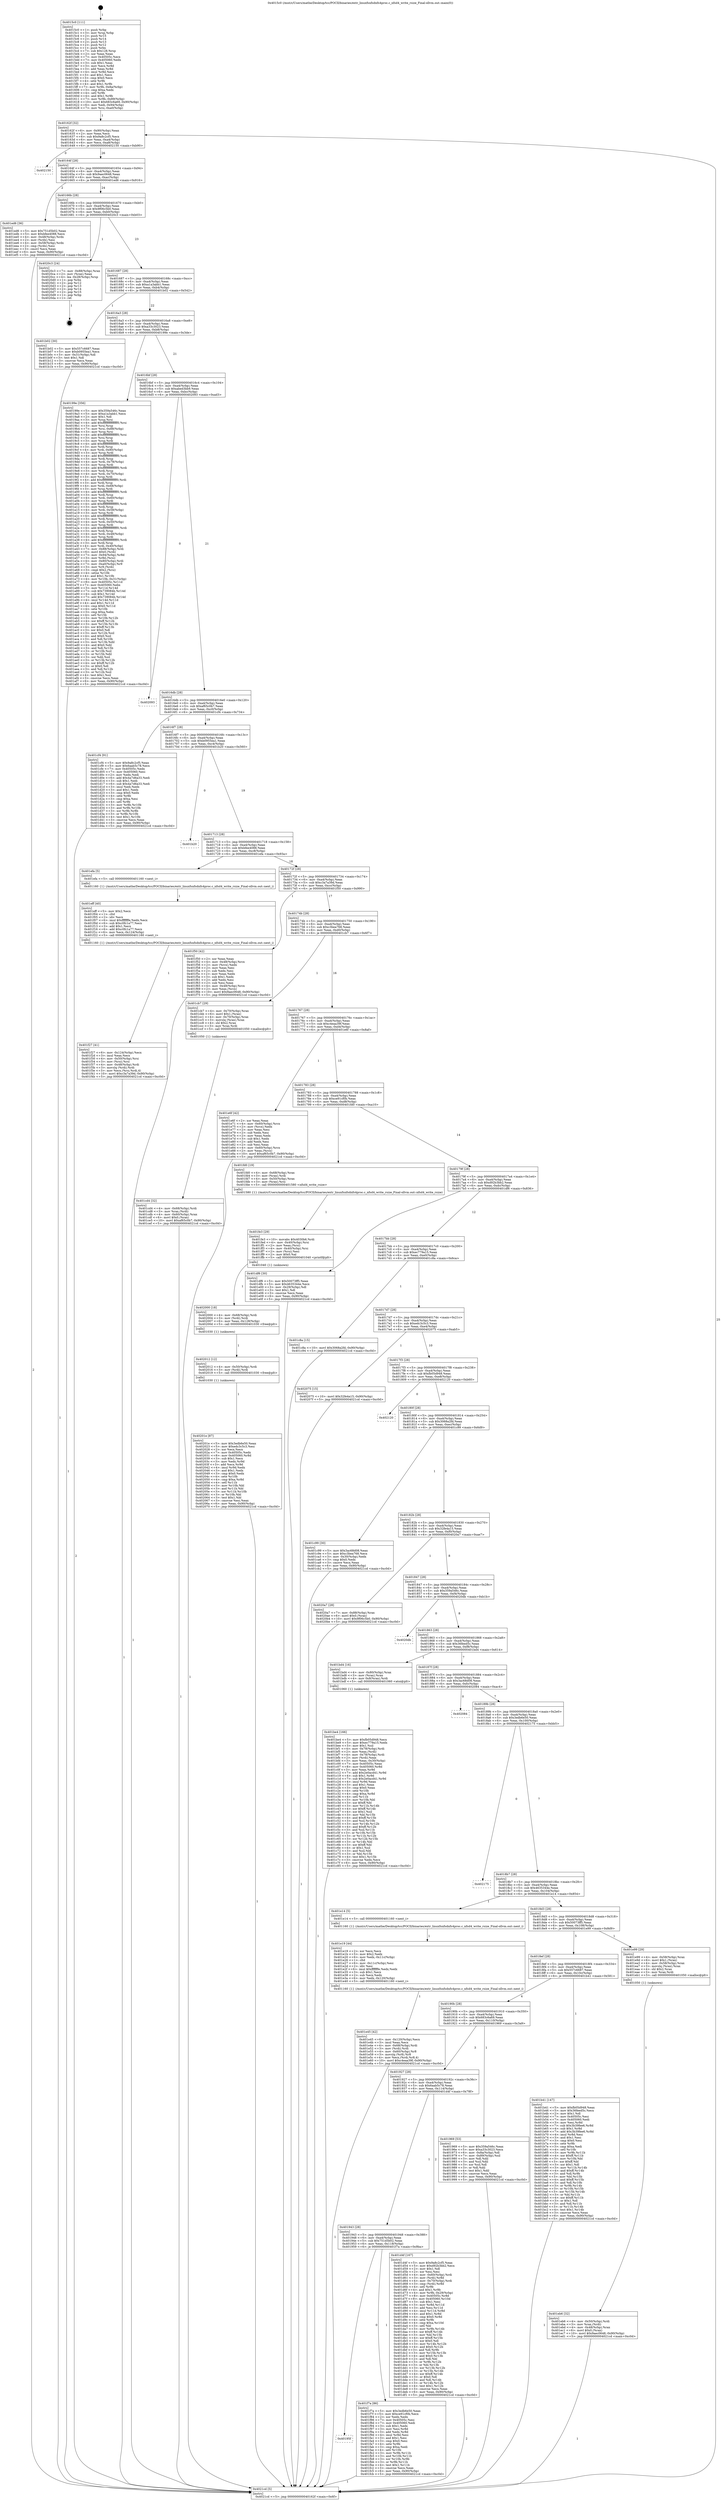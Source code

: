 digraph "0x4015c0" {
  label = "0x4015c0 (/mnt/c/Users/mathe/Desktop/tcc/POCII/binaries/extr_linuxfsnfsdnfs4proc.c_nfsd4_write_rsize_Final-ollvm.out::main(0))"
  labelloc = "t"
  node[shape=record]

  Entry [label="",width=0.3,height=0.3,shape=circle,fillcolor=black,style=filled]
  "0x40162f" [label="{
     0x40162f [32]\l
     | [instrs]\l
     &nbsp;&nbsp;0x40162f \<+6\>: mov -0x90(%rbp),%eax\l
     &nbsp;&nbsp;0x401635 \<+2\>: mov %eax,%ecx\l
     &nbsp;&nbsp;0x401637 \<+6\>: sub $0x9a8c2cf5,%ecx\l
     &nbsp;&nbsp;0x40163d \<+6\>: mov %eax,-0xa4(%rbp)\l
     &nbsp;&nbsp;0x401643 \<+6\>: mov %ecx,-0xa8(%rbp)\l
     &nbsp;&nbsp;0x401649 \<+6\>: je 0000000000402150 \<main+0xb90\>\l
  }"]
  "0x402150" [label="{
     0x402150\l
  }", style=dashed]
  "0x40164f" [label="{
     0x40164f [28]\l
     | [instrs]\l
     &nbsp;&nbsp;0x40164f \<+5\>: jmp 0000000000401654 \<main+0x94\>\l
     &nbsp;&nbsp;0x401654 \<+6\>: mov -0xa4(%rbp),%eax\l
     &nbsp;&nbsp;0x40165a \<+5\>: sub $0x9aec0648,%eax\l
     &nbsp;&nbsp;0x40165f \<+6\>: mov %eax,-0xac(%rbp)\l
     &nbsp;&nbsp;0x401665 \<+6\>: je 0000000000401ed6 \<main+0x916\>\l
  }"]
  Exit [label="",width=0.3,height=0.3,shape=circle,fillcolor=black,style=filled,peripheries=2]
  "0x401ed6" [label="{
     0x401ed6 [36]\l
     | [instrs]\l
     &nbsp;&nbsp;0x401ed6 \<+5\>: mov $0x751d5b02,%eax\l
     &nbsp;&nbsp;0x401edb \<+5\>: mov $0xbfee4088,%ecx\l
     &nbsp;&nbsp;0x401ee0 \<+4\>: mov -0x48(%rbp),%rdx\l
     &nbsp;&nbsp;0x401ee4 \<+2\>: mov (%rdx),%esi\l
     &nbsp;&nbsp;0x401ee6 \<+4\>: mov -0x58(%rbp),%rdx\l
     &nbsp;&nbsp;0x401eea \<+2\>: cmp (%rdx),%esi\l
     &nbsp;&nbsp;0x401eec \<+3\>: cmovl %ecx,%eax\l
     &nbsp;&nbsp;0x401eef \<+6\>: mov %eax,-0x90(%rbp)\l
     &nbsp;&nbsp;0x401ef5 \<+5\>: jmp 00000000004021cd \<main+0xc0d\>\l
  }"]
  "0x40166b" [label="{
     0x40166b [28]\l
     | [instrs]\l
     &nbsp;&nbsp;0x40166b \<+5\>: jmp 0000000000401670 \<main+0xb0\>\l
     &nbsp;&nbsp;0x401670 \<+6\>: mov -0xa4(%rbp),%eax\l
     &nbsp;&nbsp;0x401676 \<+5\>: sub $0x9f06c5b0,%eax\l
     &nbsp;&nbsp;0x40167b \<+6\>: mov %eax,-0xb0(%rbp)\l
     &nbsp;&nbsp;0x401681 \<+6\>: je 00000000004020c3 \<main+0xb03\>\l
  }"]
  "0x40201e" [label="{
     0x40201e [87]\l
     | [instrs]\l
     &nbsp;&nbsp;0x40201e \<+5\>: mov $0x3edb6e50,%eax\l
     &nbsp;&nbsp;0x402023 \<+5\>: mov $0xedc3c5c3,%esi\l
     &nbsp;&nbsp;0x402028 \<+2\>: xor %ecx,%ecx\l
     &nbsp;&nbsp;0x40202a \<+7\>: mov 0x40505c,%edx\l
     &nbsp;&nbsp;0x402031 \<+8\>: mov 0x405060,%r8d\l
     &nbsp;&nbsp;0x402039 \<+3\>: sub $0x1,%ecx\l
     &nbsp;&nbsp;0x40203c \<+3\>: mov %edx,%r9d\l
     &nbsp;&nbsp;0x40203f \<+3\>: add %ecx,%r9d\l
     &nbsp;&nbsp;0x402042 \<+4\>: imul %r9d,%edx\l
     &nbsp;&nbsp;0x402046 \<+3\>: and $0x1,%edx\l
     &nbsp;&nbsp;0x402049 \<+3\>: cmp $0x0,%edx\l
     &nbsp;&nbsp;0x40204c \<+4\>: sete %r10b\l
     &nbsp;&nbsp;0x402050 \<+4\>: cmp $0xa,%r8d\l
     &nbsp;&nbsp;0x402054 \<+4\>: setl %r11b\l
     &nbsp;&nbsp;0x402058 \<+3\>: mov %r10b,%bl\l
     &nbsp;&nbsp;0x40205b \<+3\>: and %r11b,%bl\l
     &nbsp;&nbsp;0x40205e \<+3\>: xor %r11b,%r10b\l
     &nbsp;&nbsp;0x402061 \<+3\>: or %r10b,%bl\l
     &nbsp;&nbsp;0x402064 \<+3\>: test $0x1,%bl\l
     &nbsp;&nbsp;0x402067 \<+3\>: cmovne %esi,%eax\l
     &nbsp;&nbsp;0x40206a \<+6\>: mov %eax,-0x90(%rbp)\l
     &nbsp;&nbsp;0x402070 \<+5\>: jmp 00000000004021cd \<main+0xc0d\>\l
  }"]
  "0x4020c3" [label="{
     0x4020c3 [24]\l
     | [instrs]\l
     &nbsp;&nbsp;0x4020c3 \<+7\>: mov -0x88(%rbp),%rax\l
     &nbsp;&nbsp;0x4020ca \<+2\>: mov (%rax),%eax\l
     &nbsp;&nbsp;0x4020cc \<+4\>: lea -0x28(%rbp),%rsp\l
     &nbsp;&nbsp;0x4020d0 \<+1\>: pop %rbx\l
     &nbsp;&nbsp;0x4020d1 \<+2\>: pop %r12\l
     &nbsp;&nbsp;0x4020d3 \<+2\>: pop %r13\l
     &nbsp;&nbsp;0x4020d5 \<+2\>: pop %r14\l
     &nbsp;&nbsp;0x4020d7 \<+2\>: pop %r15\l
     &nbsp;&nbsp;0x4020d9 \<+1\>: pop %rbp\l
     &nbsp;&nbsp;0x4020da \<+1\>: ret\l
  }"]
  "0x401687" [label="{
     0x401687 [28]\l
     | [instrs]\l
     &nbsp;&nbsp;0x401687 \<+5\>: jmp 000000000040168c \<main+0xcc\>\l
     &nbsp;&nbsp;0x40168c \<+6\>: mov -0xa4(%rbp),%eax\l
     &nbsp;&nbsp;0x401692 \<+5\>: sub $0xa1a3abb1,%eax\l
     &nbsp;&nbsp;0x401697 \<+6\>: mov %eax,-0xb4(%rbp)\l
     &nbsp;&nbsp;0x40169d \<+6\>: je 0000000000401b02 \<main+0x542\>\l
  }"]
  "0x402012" [label="{
     0x402012 [12]\l
     | [instrs]\l
     &nbsp;&nbsp;0x402012 \<+4\>: mov -0x50(%rbp),%rdi\l
     &nbsp;&nbsp;0x402016 \<+3\>: mov (%rdi),%rdi\l
     &nbsp;&nbsp;0x402019 \<+5\>: call 0000000000401030 \<free@plt\>\l
     | [calls]\l
     &nbsp;&nbsp;0x401030 \{1\} (unknown)\l
  }"]
  "0x401b02" [label="{
     0x401b02 [30]\l
     | [instrs]\l
     &nbsp;&nbsp;0x401b02 \<+5\>: mov $0x557c6687,%eax\l
     &nbsp;&nbsp;0x401b07 \<+5\>: mov $0xb0955ea1,%ecx\l
     &nbsp;&nbsp;0x401b0c \<+3\>: mov -0x31(%rbp),%dl\l
     &nbsp;&nbsp;0x401b0f \<+3\>: test $0x1,%dl\l
     &nbsp;&nbsp;0x401b12 \<+3\>: cmovne %ecx,%eax\l
     &nbsp;&nbsp;0x401b15 \<+6\>: mov %eax,-0x90(%rbp)\l
     &nbsp;&nbsp;0x401b1b \<+5\>: jmp 00000000004021cd \<main+0xc0d\>\l
  }"]
  "0x4016a3" [label="{
     0x4016a3 [28]\l
     | [instrs]\l
     &nbsp;&nbsp;0x4016a3 \<+5\>: jmp 00000000004016a8 \<main+0xe8\>\l
     &nbsp;&nbsp;0x4016a8 \<+6\>: mov -0xa4(%rbp),%eax\l
     &nbsp;&nbsp;0x4016ae \<+5\>: sub $0xa33c3023,%eax\l
     &nbsp;&nbsp;0x4016b3 \<+6\>: mov %eax,-0xb8(%rbp)\l
     &nbsp;&nbsp;0x4016b9 \<+6\>: je 000000000040199e \<main+0x3de\>\l
  }"]
  "0x402000" [label="{
     0x402000 [18]\l
     | [instrs]\l
     &nbsp;&nbsp;0x402000 \<+4\>: mov -0x68(%rbp),%rdi\l
     &nbsp;&nbsp;0x402004 \<+3\>: mov (%rdi),%rdi\l
     &nbsp;&nbsp;0x402007 \<+6\>: mov %eax,-0x128(%rbp)\l
     &nbsp;&nbsp;0x40200d \<+5\>: call 0000000000401030 \<free@plt\>\l
     | [calls]\l
     &nbsp;&nbsp;0x401030 \{1\} (unknown)\l
  }"]
  "0x40199e" [label="{
     0x40199e [356]\l
     | [instrs]\l
     &nbsp;&nbsp;0x40199e \<+5\>: mov $0x359a546c,%eax\l
     &nbsp;&nbsp;0x4019a3 \<+5\>: mov $0xa1a3abb1,%ecx\l
     &nbsp;&nbsp;0x4019a8 \<+2\>: mov $0x1,%dl\l
     &nbsp;&nbsp;0x4019aa \<+3\>: mov %rsp,%rsi\l
     &nbsp;&nbsp;0x4019ad \<+4\>: add $0xfffffffffffffff0,%rsi\l
     &nbsp;&nbsp;0x4019b1 \<+3\>: mov %rsi,%rsp\l
     &nbsp;&nbsp;0x4019b4 \<+7\>: mov %rsi,-0x88(%rbp)\l
     &nbsp;&nbsp;0x4019bb \<+3\>: mov %rsp,%rsi\l
     &nbsp;&nbsp;0x4019be \<+4\>: add $0xfffffffffffffff0,%rsi\l
     &nbsp;&nbsp;0x4019c2 \<+3\>: mov %rsi,%rsp\l
     &nbsp;&nbsp;0x4019c5 \<+3\>: mov %rsp,%rdi\l
     &nbsp;&nbsp;0x4019c8 \<+4\>: add $0xfffffffffffffff0,%rdi\l
     &nbsp;&nbsp;0x4019cc \<+3\>: mov %rdi,%rsp\l
     &nbsp;&nbsp;0x4019cf \<+4\>: mov %rdi,-0x80(%rbp)\l
     &nbsp;&nbsp;0x4019d3 \<+3\>: mov %rsp,%rdi\l
     &nbsp;&nbsp;0x4019d6 \<+4\>: add $0xfffffffffffffff0,%rdi\l
     &nbsp;&nbsp;0x4019da \<+3\>: mov %rdi,%rsp\l
     &nbsp;&nbsp;0x4019dd \<+4\>: mov %rdi,-0x78(%rbp)\l
     &nbsp;&nbsp;0x4019e1 \<+3\>: mov %rsp,%rdi\l
     &nbsp;&nbsp;0x4019e4 \<+4\>: add $0xfffffffffffffff0,%rdi\l
     &nbsp;&nbsp;0x4019e8 \<+3\>: mov %rdi,%rsp\l
     &nbsp;&nbsp;0x4019eb \<+4\>: mov %rdi,-0x70(%rbp)\l
     &nbsp;&nbsp;0x4019ef \<+3\>: mov %rsp,%rdi\l
     &nbsp;&nbsp;0x4019f2 \<+4\>: add $0xfffffffffffffff0,%rdi\l
     &nbsp;&nbsp;0x4019f6 \<+3\>: mov %rdi,%rsp\l
     &nbsp;&nbsp;0x4019f9 \<+4\>: mov %rdi,-0x68(%rbp)\l
     &nbsp;&nbsp;0x4019fd \<+3\>: mov %rsp,%rdi\l
     &nbsp;&nbsp;0x401a00 \<+4\>: add $0xfffffffffffffff0,%rdi\l
     &nbsp;&nbsp;0x401a04 \<+3\>: mov %rdi,%rsp\l
     &nbsp;&nbsp;0x401a07 \<+4\>: mov %rdi,-0x60(%rbp)\l
     &nbsp;&nbsp;0x401a0b \<+3\>: mov %rsp,%rdi\l
     &nbsp;&nbsp;0x401a0e \<+4\>: add $0xfffffffffffffff0,%rdi\l
     &nbsp;&nbsp;0x401a12 \<+3\>: mov %rdi,%rsp\l
     &nbsp;&nbsp;0x401a15 \<+4\>: mov %rdi,-0x58(%rbp)\l
     &nbsp;&nbsp;0x401a19 \<+3\>: mov %rsp,%rdi\l
     &nbsp;&nbsp;0x401a1c \<+4\>: add $0xfffffffffffffff0,%rdi\l
     &nbsp;&nbsp;0x401a20 \<+3\>: mov %rdi,%rsp\l
     &nbsp;&nbsp;0x401a23 \<+4\>: mov %rdi,-0x50(%rbp)\l
     &nbsp;&nbsp;0x401a27 \<+3\>: mov %rsp,%rdi\l
     &nbsp;&nbsp;0x401a2a \<+4\>: add $0xfffffffffffffff0,%rdi\l
     &nbsp;&nbsp;0x401a2e \<+3\>: mov %rdi,%rsp\l
     &nbsp;&nbsp;0x401a31 \<+4\>: mov %rdi,-0x48(%rbp)\l
     &nbsp;&nbsp;0x401a35 \<+3\>: mov %rsp,%rdi\l
     &nbsp;&nbsp;0x401a38 \<+4\>: add $0xfffffffffffffff0,%rdi\l
     &nbsp;&nbsp;0x401a3c \<+3\>: mov %rdi,%rsp\l
     &nbsp;&nbsp;0x401a3f \<+4\>: mov %rdi,-0x40(%rbp)\l
     &nbsp;&nbsp;0x401a43 \<+7\>: mov -0x88(%rbp),%rdi\l
     &nbsp;&nbsp;0x401a4a \<+6\>: movl $0x0,(%rdi)\l
     &nbsp;&nbsp;0x401a50 \<+7\>: mov -0x94(%rbp),%r8d\l
     &nbsp;&nbsp;0x401a57 \<+3\>: mov %r8d,(%rsi)\l
     &nbsp;&nbsp;0x401a5a \<+4\>: mov -0x80(%rbp),%rdi\l
     &nbsp;&nbsp;0x401a5e \<+7\>: mov -0xa0(%rbp),%r9\l
     &nbsp;&nbsp;0x401a65 \<+3\>: mov %r9,(%rdi)\l
     &nbsp;&nbsp;0x401a68 \<+3\>: cmpl $0x2,(%rsi)\l
     &nbsp;&nbsp;0x401a6b \<+4\>: setne %r10b\l
     &nbsp;&nbsp;0x401a6f \<+4\>: and $0x1,%r10b\l
     &nbsp;&nbsp;0x401a73 \<+4\>: mov %r10b,-0x31(%rbp)\l
     &nbsp;&nbsp;0x401a77 \<+8\>: mov 0x40505c,%r11d\l
     &nbsp;&nbsp;0x401a7f \<+7\>: mov 0x405060,%ebx\l
     &nbsp;&nbsp;0x401a86 \<+3\>: mov %r11d,%r14d\l
     &nbsp;&nbsp;0x401a89 \<+7\>: sub $0x739084b,%r14d\l
     &nbsp;&nbsp;0x401a90 \<+4\>: sub $0x1,%r14d\l
     &nbsp;&nbsp;0x401a94 \<+7\>: add $0x739084b,%r14d\l
     &nbsp;&nbsp;0x401a9b \<+4\>: imul %r14d,%r11d\l
     &nbsp;&nbsp;0x401a9f \<+4\>: and $0x1,%r11d\l
     &nbsp;&nbsp;0x401aa3 \<+4\>: cmp $0x0,%r11d\l
     &nbsp;&nbsp;0x401aa7 \<+4\>: sete %r10b\l
     &nbsp;&nbsp;0x401aab \<+3\>: cmp $0xa,%ebx\l
     &nbsp;&nbsp;0x401aae \<+4\>: setl %r15b\l
     &nbsp;&nbsp;0x401ab2 \<+3\>: mov %r10b,%r12b\l
     &nbsp;&nbsp;0x401ab5 \<+4\>: xor $0xff,%r12b\l
     &nbsp;&nbsp;0x401ab9 \<+3\>: mov %r15b,%r13b\l
     &nbsp;&nbsp;0x401abc \<+4\>: xor $0xff,%r13b\l
     &nbsp;&nbsp;0x401ac0 \<+3\>: xor $0x0,%dl\l
     &nbsp;&nbsp;0x401ac3 \<+3\>: mov %r12b,%sil\l
     &nbsp;&nbsp;0x401ac6 \<+4\>: and $0x0,%sil\l
     &nbsp;&nbsp;0x401aca \<+3\>: and %dl,%r10b\l
     &nbsp;&nbsp;0x401acd \<+3\>: mov %r13b,%dil\l
     &nbsp;&nbsp;0x401ad0 \<+4\>: and $0x0,%dil\l
     &nbsp;&nbsp;0x401ad4 \<+3\>: and %dl,%r15b\l
     &nbsp;&nbsp;0x401ad7 \<+3\>: or %r10b,%sil\l
     &nbsp;&nbsp;0x401ada \<+3\>: or %r15b,%dil\l
     &nbsp;&nbsp;0x401add \<+3\>: xor %dil,%sil\l
     &nbsp;&nbsp;0x401ae0 \<+3\>: or %r13b,%r12b\l
     &nbsp;&nbsp;0x401ae3 \<+4\>: xor $0xff,%r12b\l
     &nbsp;&nbsp;0x401ae7 \<+3\>: or $0x0,%dl\l
     &nbsp;&nbsp;0x401aea \<+3\>: and %dl,%r12b\l
     &nbsp;&nbsp;0x401aed \<+3\>: or %r12b,%sil\l
     &nbsp;&nbsp;0x401af0 \<+4\>: test $0x1,%sil\l
     &nbsp;&nbsp;0x401af4 \<+3\>: cmovne %ecx,%eax\l
     &nbsp;&nbsp;0x401af7 \<+6\>: mov %eax,-0x90(%rbp)\l
     &nbsp;&nbsp;0x401afd \<+5\>: jmp 00000000004021cd \<main+0xc0d\>\l
  }"]
  "0x4016bf" [label="{
     0x4016bf [28]\l
     | [instrs]\l
     &nbsp;&nbsp;0x4016bf \<+5\>: jmp 00000000004016c4 \<main+0x104\>\l
     &nbsp;&nbsp;0x4016c4 \<+6\>: mov -0xa4(%rbp),%eax\l
     &nbsp;&nbsp;0x4016ca \<+5\>: sub $0xabed3bb9,%eax\l
     &nbsp;&nbsp;0x4016cf \<+6\>: mov %eax,-0xbc(%rbp)\l
     &nbsp;&nbsp;0x4016d5 \<+6\>: je 0000000000402093 \<main+0xad3\>\l
  }"]
  "0x401fe3" [label="{
     0x401fe3 [29]\l
     | [instrs]\l
     &nbsp;&nbsp;0x401fe3 \<+10\>: movabs $0x4030b6,%rdi\l
     &nbsp;&nbsp;0x401fed \<+4\>: mov -0x40(%rbp),%rsi\l
     &nbsp;&nbsp;0x401ff1 \<+2\>: mov %eax,(%rsi)\l
     &nbsp;&nbsp;0x401ff3 \<+4\>: mov -0x40(%rbp),%rsi\l
     &nbsp;&nbsp;0x401ff7 \<+2\>: mov (%rsi),%esi\l
     &nbsp;&nbsp;0x401ff9 \<+2\>: mov $0x0,%al\l
     &nbsp;&nbsp;0x401ffb \<+5\>: call 0000000000401040 \<printf@plt\>\l
     | [calls]\l
     &nbsp;&nbsp;0x401040 \{1\} (unknown)\l
  }"]
  "0x402093" [label="{
     0x402093\l
  }", style=dashed]
  "0x4016db" [label="{
     0x4016db [28]\l
     | [instrs]\l
     &nbsp;&nbsp;0x4016db \<+5\>: jmp 00000000004016e0 \<main+0x120\>\l
     &nbsp;&nbsp;0x4016e0 \<+6\>: mov -0xa4(%rbp),%eax\l
     &nbsp;&nbsp;0x4016e6 \<+5\>: sub $0xaf65c0b7,%eax\l
     &nbsp;&nbsp;0x4016eb \<+6\>: mov %eax,-0xc0(%rbp)\l
     &nbsp;&nbsp;0x4016f1 \<+6\>: je 0000000000401cf4 \<main+0x734\>\l
  }"]
  "0x40195f" [label="{
     0x40195f\l
  }", style=dashed]
  "0x401cf4" [label="{
     0x401cf4 [91]\l
     | [instrs]\l
     &nbsp;&nbsp;0x401cf4 \<+5\>: mov $0x9a8c2cf5,%eax\l
     &nbsp;&nbsp;0x401cf9 \<+5\>: mov $0x6aab5c78,%ecx\l
     &nbsp;&nbsp;0x401cfe \<+7\>: mov 0x40505c,%edx\l
     &nbsp;&nbsp;0x401d05 \<+7\>: mov 0x405060,%esi\l
     &nbsp;&nbsp;0x401d0c \<+2\>: mov %edx,%edi\l
     &nbsp;&nbsp;0x401d0e \<+6\>: add $0x4a7d6a33,%edi\l
     &nbsp;&nbsp;0x401d14 \<+3\>: sub $0x1,%edi\l
     &nbsp;&nbsp;0x401d17 \<+6\>: sub $0x4a7d6a33,%edi\l
     &nbsp;&nbsp;0x401d1d \<+3\>: imul %edi,%edx\l
     &nbsp;&nbsp;0x401d20 \<+3\>: and $0x1,%edx\l
     &nbsp;&nbsp;0x401d23 \<+3\>: cmp $0x0,%edx\l
     &nbsp;&nbsp;0x401d26 \<+4\>: sete %r8b\l
     &nbsp;&nbsp;0x401d2a \<+3\>: cmp $0xa,%esi\l
     &nbsp;&nbsp;0x401d2d \<+4\>: setl %r9b\l
     &nbsp;&nbsp;0x401d31 \<+3\>: mov %r8b,%r10b\l
     &nbsp;&nbsp;0x401d34 \<+3\>: and %r9b,%r10b\l
     &nbsp;&nbsp;0x401d37 \<+3\>: xor %r9b,%r8b\l
     &nbsp;&nbsp;0x401d3a \<+3\>: or %r8b,%r10b\l
     &nbsp;&nbsp;0x401d3d \<+4\>: test $0x1,%r10b\l
     &nbsp;&nbsp;0x401d41 \<+3\>: cmovne %ecx,%eax\l
     &nbsp;&nbsp;0x401d44 \<+6\>: mov %eax,-0x90(%rbp)\l
     &nbsp;&nbsp;0x401d4a \<+5\>: jmp 00000000004021cd \<main+0xc0d\>\l
  }"]
  "0x4016f7" [label="{
     0x4016f7 [28]\l
     | [instrs]\l
     &nbsp;&nbsp;0x4016f7 \<+5\>: jmp 00000000004016fc \<main+0x13c\>\l
     &nbsp;&nbsp;0x4016fc \<+6\>: mov -0xa4(%rbp),%eax\l
     &nbsp;&nbsp;0x401702 \<+5\>: sub $0xb0955ea1,%eax\l
     &nbsp;&nbsp;0x401707 \<+6\>: mov %eax,-0xc4(%rbp)\l
     &nbsp;&nbsp;0x40170d \<+6\>: je 0000000000401b20 \<main+0x560\>\l
  }"]
  "0x401f7a" [label="{
     0x401f7a [86]\l
     | [instrs]\l
     &nbsp;&nbsp;0x401f7a \<+5\>: mov $0x3edb6e50,%eax\l
     &nbsp;&nbsp;0x401f7f \<+5\>: mov $0xce91cf0b,%ecx\l
     &nbsp;&nbsp;0x401f84 \<+2\>: xor %edx,%edx\l
     &nbsp;&nbsp;0x401f86 \<+7\>: mov 0x40505c,%esi\l
     &nbsp;&nbsp;0x401f8d \<+7\>: mov 0x405060,%edi\l
     &nbsp;&nbsp;0x401f94 \<+3\>: sub $0x1,%edx\l
     &nbsp;&nbsp;0x401f97 \<+3\>: mov %esi,%r8d\l
     &nbsp;&nbsp;0x401f9a \<+3\>: add %edx,%r8d\l
     &nbsp;&nbsp;0x401f9d \<+4\>: imul %r8d,%esi\l
     &nbsp;&nbsp;0x401fa1 \<+3\>: and $0x1,%esi\l
     &nbsp;&nbsp;0x401fa4 \<+3\>: cmp $0x0,%esi\l
     &nbsp;&nbsp;0x401fa7 \<+4\>: sete %r9b\l
     &nbsp;&nbsp;0x401fab \<+3\>: cmp $0xa,%edi\l
     &nbsp;&nbsp;0x401fae \<+4\>: setl %r10b\l
     &nbsp;&nbsp;0x401fb2 \<+3\>: mov %r9b,%r11b\l
     &nbsp;&nbsp;0x401fb5 \<+3\>: and %r10b,%r11b\l
     &nbsp;&nbsp;0x401fb8 \<+3\>: xor %r10b,%r9b\l
     &nbsp;&nbsp;0x401fbb \<+3\>: or %r9b,%r11b\l
     &nbsp;&nbsp;0x401fbe \<+4\>: test $0x1,%r11b\l
     &nbsp;&nbsp;0x401fc2 \<+3\>: cmovne %ecx,%eax\l
     &nbsp;&nbsp;0x401fc5 \<+6\>: mov %eax,-0x90(%rbp)\l
     &nbsp;&nbsp;0x401fcb \<+5\>: jmp 00000000004021cd \<main+0xc0d\>\l
  }"]
  "0x401b20" [label="{
     0x401b20\l
  }", style=dashed]
  "0x401713" [label="{
     0x401713 [28]\l
     | [instrs]\l
     &nbsp;&nbsp;0x401713 \<+5\>: jmp 0000000000401718 \<main+0x158\>\l
     &nbsp;&nbsp;0x401718 \<+6\>: mov -0xa4(%rbp),%eax\l
     &nbsp;&nbsp;0x40171e \<+5\>: sub $0xbfee4088,%eax\l
     &nbsp;&nbsp;0x401723 \<+6\>: mov %eax,-0xc8(%rbp)\l
     &nbsp;&nbsp;0x401729 \<+6\>: je 0000000000401efa \<main+0x93a\>\l
  }"]
  "0x401f27" [label="{
     0x401f27 [41]\l
     | [instrs]\l
     &nbsp;&nbsp;0x401f27 \<+6\>: mov -0x124(%rbp),%ecx\l
     &nbsp;&nbsp;0x401f2d \<+3\>: imul %eax,%ecx\l
     &nbsp;&nbsp;0x401f30 \<+4\>: mov -0x50(%rbp),%rsi\l
     &nbsp;&nbsp;0x401f34 \<+3\>: mov (%rsi),%rsi\l
     &nbsp;&nbsp;0x401f37 \<+4\>: mov -0x48(%rbp),%rdi\l
     &nbsp;&nbsp;0x401f3b \<+3\>: movslq (%rdi),%rdi\l
     &nbsp;&nbsp;0x401f3e \<+3\>: mov %ecx,(%rsi,%rdi,4)\l
     &nbsp;&nbsp;0x401f41 \<+10\>: movl $0xc3a7a39d,-0x90(%rbp)\l
     &nbsp;&nbsp;0x401f4b \<+5\>: jmp 00000000004021cd \<main+0xc0d\>\l
  }"]
  "0x401efa" [label="{
     0x401efa [5]\l
     | [instrs]\l
     &nbsp;&nbsp;0x401efa \<+5\>: call 0000000000401160 \<next_i\>\l
     | [calls]\l
     &nbsp;&nbsp;0x401160 \{1\} (/mnt/c/Users/mathe/Desktop/tcc/POCII/binaries/extr_linuxfsnfsdnfs4proc.c_nfsd4_write_rsize_Final-ollvm.out::next_i)\l
  }"]
  "0x40172f" [label="{
     0x40172f [28]\l
     | [instrs]\l
     &nbsp;&nbsp;0x40172f \<+5\>: jmp 0000000000401734 \<main+0x174\>\l
     &nbsp;&nbsp;0x401734 \<+6\>: mov -0xa4(%rbp),%eax\l
     &nbsp;&nbsp;0x40173a \<+5\>: sub $0xc3a7a39d,%eax\l
     &nbsp;&nbsp;0x40173f \<+6\>: mov %eax,-0xcc(%rbp)\l
     &nbsp;&nbsp;0x401745 \<+6\>: je 0000000000401f50 \<main+0x990\>\l
  }"]
  "0x401eff" [label="{
     0x401eff [40]\l
     | [instrs]\l
     &nbsp;&nbsp;0x401eff \<+5\>: mov $0x2,%ecx\l
     &nbsp;&nbsp;0x401f04 \<+1\>: cltd\l
     &nbsp;&nbsp;0x401f05 \<+2\>: idiv %ecx\l
     &nbsp;&nbsp;0x401f07 \<+6\>: imul $0xfffffffe,%edx,%ecx\l
     &nbsp;&nbsp;0x401f0d \<+6\>: sub $0xc0fc1a77,%ecx\l
     &nbsp;&nbsp;0x401f13 \<+3\>: add $0x1,%ecx\l
     &nbsp;&nbsp;0x401f16 \<+6\>: add $0xc0fc1a77,%ecx\l
     &nbsp;&nbsp;0x401f1c \<+6\>: mov %ecx,-0x124(%rbp)\l
     &nbsp;&nbsp;0x401f22 \<+5\>: call 0000000000401160 \<next_i\>\l
     | [calls]\l
     &nbsp;&nbsp;0x401160 \{1\} (/mnt/c/Users/mathe/Desktop/tcc/POCII/binaries/extr_linuxfsnfsdnfs4proc.c_nfsd4_write_rsize_Final-ollvm.out::next_i)\l
  }"]
  "0x401f50" [label="{
     0x401f50 [42]\l
     | [instrs]\l
     &nbsp;&nbsp;0x401f50 \<+2\>: xor %eax,%eax\l
     &nbsp;&nbsp;0x401f52 \<+4\>: mov -0x48(%rbp),%rcx\l
     &nbsp;&nbsp;0x401f56 \<+2\>: mov (%rcx),%edx\l
     &nbsp;&nbsp;0x401f58 \<+2\>: mov %eax,%esi\l
     &nbsp;&nbsp;0x401f5a \<+2\>: sub %edx,%esi\l
     &nbsp;&nbsp;0x401f5c \<+2\>: mov %eax,%edx\l
     &nbsp;&nbsp;0x401f5e \<+3\>: sub $0x1,%edx\l
     &nbsp;&nbsp;0x401f61 \<+2\>: add %edx,%esi\l
     &nbsp;&nbsp;0x401f63 \<+2\>: sub %esi,%eax\l
     &nbsp;&nbsp;0x401f65 \<+4\>: mov -0x48(%rbp),%rcx\l
     &nbsp;&nbsp;0x401f69 \<+2\>: mov %eax,(%rcx)\l
     &nbsp;&nbsp;0x401f6b \<+10\>: movl $0x9aec0648,-0x90(%rbp)\l
     &nbsp;&nbsp;0x401f75 \<+5\>: jmp 00000000004021cd \<main+0xc0d\>\l
  }"]
  "0x40174b" [label="{
     0x40174b [28]\l
     | [instrs]\l
     &nbsp;&nbsp;0x40174b \<+5\>: jmp 0000000000401750 \<main+0x190\>\l
     &nbsp;&nbsp;0x401750 \<+6\>: mov -0xa4(%rbp),%eax\l
     &nbsp;&nbsp;0x401756 \<+5\>: sub $0xc3bea768,%eax\l
     &nbsp;&nbsp;0x40175b \<+6\>: mov %eax,-0xd0(%rbp)\l
     &nbsp;&nbsp;0x401761 \<+6\>: je 0000000000401cb7 \<main+0x6f7\>\l
  }"]
  "0x401eb6" [label="{
     0x401eb6 [32]\l
     | [instrs]\l
     &nbsp;&nbsp;0x401eb6 \<+4\>: mov -0x50(%rbp),%rdi\l
     &nbsp;&nbsp;0x401eba \<+3\>: mov %rax,(%rdi)\l
     &nbsp;&nbsp;0x401ebd \<+4\>: mov -0x48(%rbp),%rax\l
     &nbsp;&nbsp;0x401ec1 \<+6\>: movl $0x0,(%rax)\l
     &nbsp;&nbsp;0x401ec7 \<+10\>: movl $0x9aec0648,-0x90(%rbp)\l
     &nbsp;&nbsp;0x401ed1 \<+5\>: jmp 00000000004021cd \<main+0xc0d\>\l
  }"]
  "0x401cb7" [label="{
     0x401cb7 [29]\l
     | [instrs]\l
     &nbsp;&nbsp;0x401cb7 \<+4\>: mov -0x70(%rbp),%rax\l
     &nbsp;&nbsp;0x401cbb \<+6\>: movl $0x1,(%rax)\l
     &nbsp;&nbsp;0x401cc1 \<+4\>: mov -0x70(%rbp),%rax\l
     &nbsp;&nbsp;0x401cc5 \<+3\>: movslq (%rax),%rax\l
     &nbsp;&nbsp;0x401cc8 \<+4\>: shl $0x2,%rax\l
     &nbsp;&nbsp;0x401ccc \<+3\>: mov %rax,%rdi\l
     &nbsp;&nbsp;0x401ccf \<+5\>: call 0000000000401050 \<malloc@plt\>\l
     | [calls]\l
     &nbsp;&nbsp;0x401050 \{1\} (unknown)\l
  }"]
  "0x401767" [label="{
     0x401767 [28]\l
     | [instrs]\l
     &nbsp;&nbsp;0x401767 \<+5\>: jmp 000000000040176c \<main+0x1ac\>\l
     &nbsp;&nbsp;0x40176c \<+6\>: mov -0xa4(%rbp),%eax\l
     &nbsp;&nbsp;0x401772 \<+5\>: sub $0xc4eaa39f,%eax\l
     &nbsp;&nbsp;0x401777 \<+6\>: mov %eax,-0xd4(%rbp)\l
     &nbsp;&nbsp;0x40177d \<+6\>: je 0000000000401e6f \<main+0x8af\>\l
  }"]
  "0x401e45" [label="{
     0x401e45 [42]\l
     | [instrs]\l
     &nbsp;&nbsp;0x401e45 \<+6\>: mov -0x120(%rbp),%ecx\l
     &nbsp;&nbsp;0x401e4b \<+3\>: imul %eax,%ecx\l
     &nbsp;&nbsp;0x401e4e \<+4\>: mov -0x68(%rbp),%rdi\l
     &nbsp;&nbsp;0x401e52 \<+3\>: mov (%rdi),%rdi\l
     &nbsp;&nbsp;0x401e55 \<+4\>: mov -0x60(%rbp),%r8\l
     &nbsp;&nbsp;0x401e59 \<+3\>: movslq (%r8),%r8\l
     &nbsp;&nbsp;0x401e5c \<+4\>: mov %ecx,(%rdi,%r8,4)\l
     &nbsp;&nbsp;0x401e60 \<+10\>: movl $0xc4eaa39f,-0x90(%rbp)\l
     &nbsp;&nbsp;0x401e6a \<+5\>: jmp 00000000004021cd \<main+0xc0d\>\l
  }"]
  "0x401e6f" [label="{
     0x401e6f [42]\l
     | [instrs]\l
     &nbsp;&nbsp;0x401e6f \<+2\>: xor %eax,%eax\l
     &nbsp;&nbsp;0x401e71 \<+4\>: mov -0x60(%rbp),%rcx\l
     &nbsp;&nbsp;0x401e75 \<+2\>: mov (%rcx),%edx\l
     &nbsp;&nbsp;0x401e77 \<+2\>: mov %eax,%esi\l
     &nbsp;&nbsp;0x401e79 \<+2\>: sub %edx,%esi\l
     &nbsp;&nbsp;0x401e7b \<+2\>: mov %eax,%edx\l
     &nbsp;&nbsp;0x401e7d \<+3\>: sub $0x1,%edx\l
     &nbsp;&nbsp;0x401e80 \<+2\>: add %edx,%esi\l
     &nbsp;&nbsp;0x401e82 \<+2\>: sub %esi,%eax\l
     &nbsp;&nbsp;0x401e84 \<+4\>: mov -0x60(%rbp),%rcx\l
     &nbsp;&nbsp;0x401e88 \<+2\>: mov %eax,(%rcx)\l
     &nbsp;&nbsp;0x401e8a \<+10\>: movl $0xaf65c0b7,-0x90(%rbp)\l
     &nbsp;&nbsp;0x401e94 \<+5\>: jmp 00000000004021cd \<main+0xc0d\>\l
  }"]
  "0x401783" [label="{
     0x401783 [28]\l
     | [instrs]\l
     &nbsp;&nbsp;0x401783 \<+5\>: jmp 0000000000401788 \<main+0x1c8\>\l
     &nbsp;&nbsp;0x401788 \<+6\>: mov -0xa4(%rbp),%eax\l
     &nbsp;&nbsp;0x40178e \<+5\>: sub $0xce91cf0b,%eax\l
     &nbsp;&nbsp;0x401793 \<+6\>: mov %eax,-0xd8(%rbp)\l
     &nbsp;&nbsp;0x401799 \<+6\>: je 0000000000401fd0 \<main+0xa10\>\l
  }"]
  "0x401e19" [label="{
     0x401e19 [44]\l
     | [instrs]\l
     &nbsp;&nbsp;0x401e19 \<+2\>: xor %ecx,%ecx\l
     &nbsp;&nbsp;0x401e1b \<+5\>: mov $0x2,%edx\l
     &nbsp;&nbsp;0x401e20 \<+6\>: mov %edx,-0x11c(%rbp)\l
     &nbsp;&nbsp;0x401e26 \<+1\>: cltd\l
     &nbsp;&nbsp;0x401e27 \<+6\>: mov -0x11c(%rbp),%esi\l
     &nbsp;&nbsp;0x401e2d \<+2\>: idiv %esi\l
     &nbsp;&nbsp;0x401e2f \<+6\>: imul $0xfffffffe,%edx,%edx\l
     &nbsp;&nbsp;0x401e35 \<+3\>: sub $0x1,%ecx\l
     &nbsp;&nbsp;0x401e38 \<+2\>: sub %ecx,%edx\l
     &nbsp;&nbsp;0x401e3a \<+6\>: mov %edx,-0x120(%rbp)\l
     &nbsp;&nbsp;0x401e40 \<+5\>: call 0000000000401160 \<next_i\>\l
     | [calls]\l
     &nbsp;&nbsp;0x401160 \{1\} (/mnt/c/Users/mathe/Desktop/tcc/POCII/binaries/extr_linuxfsnfsdnfs4proc.c_nfsd4_write_rsize_Final-ollvm.out::next_i)\l
  }"]
  "0x401fd0" [label="{
     0x401fd0 [19]\l
     | [instrs]\l
     &nbsp;&nbsp;0x401fd0 \<+4\>: mov -0x68(%rbp),%rax\l
     &nbsp;&nbsp;0x401fd4 \<+3\>: mov (%rax),%rdi\l
     &nbsp;&nbsp;0x401fd7 \<+4\>: mov -0x50(%rbp),%rax\l
     &nbsp;&nbsp;0x401fdb \<+3\>: mov (%rax),%rsi\l
     &nbsp;&nbsp;0x401fde \<+5\>: call 0000000000401580 \<nfsd4_write_rsize\>\l
     | [calls]\l
     &nbsp;&nbsp;0x401580 \{1\} (/mnt/c/Users/mathe/Desktop/tcc/POCII/binaries/extr_linuxfsnfsdnfs4proc.c_nfsd4_write_rsize_Final-ollvm.out::nfsd4_write_rsize)\l
  }"]
  "0x40179f" [label="{
     0x40179f [28]\l
     | [instrs]\l
     &nbsp;&nbsp;0x40179f \<+5\>: jmp 00000000004017a4 \<main+0x1e4\>\l
     &nbsp;&nbsp;0x4017a4 \<+6\>: mov -0xa4(%rbp),%eax\l
     &nbsp;&nbsp;0x4017aa \<+5\>: sub $0xd92b3bb2,%eax\l
     &nbsp;&nbsp;0x4017af \<+6\>: mov %eax,-0xdc(%rbp)\l
     &nbsp;&nbsp;0x4017b5 \<+6\>: je 0000000000401df6 \<main+0x836\>\l
  }"]
  "0x401943" [label="{
     0x401943 [28]\l
     | [instrs]\l
     &nbsp;&nbsp;0x401943 \<+5\>: jmp 0000000000401948 \<main+0x388\>\l
     &nbsp;&nbsp;0x401948 \<+6\>: mov -0xa4(%rbp),%eax\l
     &nbsp;&nbsp;0x40194e \<+5\>: sub $0x751d5b02,%eax\l
     &nbsp;&nbsp;0x401953 \<+6\>: mov %eax,-0x118(%rbp)\l
     &nbsp;&nbsp;0x401959 \<+6\>: je 0000000000401f7a \<main+0x9ba\>\l
  }"]
  "0x401df6" [label="{
     0x401df6 [30]\l
     | [instrs]\l
     &nbsp;&nbsp;0x401df6 \<+5\>: mov $0x50073ff5,%eax\l
     &nbsp;&nbsp;0x401dfb \<+5\>: mov $0x4635344e,%ecx\l
     &nbsp;&nbsp;0x401e00 \<+3\>: mov -0x29(%rbp),%dl\l
     &nbsp;&nbsp;0x401e03 \<+3\>: test $0x1,%dl\l
     &nbsp;&nbsp;0x401e06 \<+3\>: cmovne %ecx,%eax\l
     &nbsp;&nbsp;0x401e09 \<+6\>: mov %eax,-0x90(%rbp)\l
     &nbsp;&nbsp;0x401e0f \<+5\>: jmp 00000000004021cd \<main+0xc0d\>\l
  }"]
  "0x4017bb" [label="{
     0x4017bb [28]\l
     | [instrs]\l
     &nbsp;&nbsp;0x4017bb \<+5\>: jmp 00000000004017c0 \<main+0x200\>\l
     &nbsp;&nbsp;0x4017c0 \<+6\>: mov -0xa4(%rbp),%eax\l
     &nbsp;&nbsp;0x4017c6 \<+5\>: sub $0xec779a15,%eax\l
     &nbsp;&nbsp;0x4017cb \<+6\>: mov %eax,-0xe0(%rbp)\l
     &nbsp;&nbsp;0x4017d1 \<+6\>: je 0000000000401c8a \<main+0x6ca\>\l
  }"]
  "0x401d4f" [label="{
     0x401d4f [167]\l
     | [instrs]\l
     &nbsp;&nbsp;0x401d4f \<+5\>: mov $0x9a8c2cf5,%eax\l
     &nbsp;&nbsp;0x401d54 \<+5\>: mov $0xd92b3bb2,%ecx\l
     &nbsp;&nbsp;0x401d59 \<+2\>: mov $0x1,%dl\l
     &nbsp;&nbsp;0x401d5b \<+2\>: xor %esi,%esi\l
     &nbsp;&nbsp;0x401d5d \<+4\>: mov -0x60(%rbp),%rdi\l
     &nbsp;&nbsp;0x401d61 \<+3\>: mov (%rdi),%r8d\l
     &nbsp;&nbsp;0x401d64 \<+4\>: mov -0x70(%rbp),%rdi\l
     &nbsp;&nbsp;0x401d68 \<+3\>: cmp (%rdi),%r8d\l
     &nbsp;&nbsp;0x401d6b \<+4\>: setl %r9b\l
     &nbsp;&nbsp;0x401d6f \<+4\>: and $0x1,%r9b\l
     &nbsp;&nbsp;0x401d73 \<+4\>: mov %r9b,-0x29(%rbp)\l
     &nbsp;&nbsp;0x401d77 \<+8\>: mov 0x40505c,%r8d\l
     &nbsp;&nbsp;0x401d7f \<+8\>: mov 0x405060,%r10d\l
     &nbsp;&nbsp;0x401d87 \<+3\>: sub $0x1,%esi\l
     &nbsp;&nbsp;0x401d8a \<+3\>: mov %r8d,%r11d\l
     &nbsp;&nbsp;0x401d8d \<+3\>: add %esi,%r11d\l
     &nbsp;&nbsp;0x401d90 \<+4\>: imul %r11d,%r8d\l
     &nbsp;&nbsp;0x401d94 \<+4\>: and $0x1,%r8d\l
     &nbsp;&nbsp;0x401d98 \<+4\>: cmp $0x0,%r8d\l
     &nbsp;&nbsp;0x401d9c \<+4\>: sete %r9b\l
     &nbsp;&nbsp;0x401da0 \<+4\>: cmp $0xa,%r10d\l
     &nbsp;&nbsp;0x401da4 \<+3\>: setl %bl\l
     &nbsp;&nbsp;0x401da7 \<+3\>: mov %r9b,%r14b\l
     &nbsp;&nbsp;0x401daa \<+4\>: xor $0xff,%r14b\l
     &nbsp;&nbsp;0x401dae \<+3\>: mov %bl,%r15b\l
     &nbsp;&nbsp;0x401db1 \<+4\>: xor $0xff,%r15b\l
     &nbsp;&nbsp;0x401db5 \<+3\>: xor $0x0,%dl\l
     &nbsp;&nbsp;0x401db8 \<+3\>: mov %r14b,%r12b\l
     &nbsp;&nbsp;0x401dbb \<+4\>: and $0x0,%r12b\l
     &nbsp;&nbsp;0x401dbf \<+3\>: and %dl,%r9b\l
     &nbsp;&nbsp;0x401dc2 \<+3\>: mov %r15b,%r13b\l
     &nbsp;&nbsp;0x401dc5 \<+4\>: and $0x0,%r13b\l
     &nbsp;&nbsp;0x401dc9 \<+2\>: and %dl,%bl\l
     &nbsp;&nbsp;0x401dcb \<+3\>: or %r9b,%r12b\l
     &nbsp;&nbsp;0x401dce \<+3\>: or %bl,%r13b\l
     &nbsp;&nbsp;0x401dd1 \<+3\>: xor %r13b,%r12b\l
     &nbsp;&nbsp;0x401dd4 \<+3\>: or %r15b,%r14b\l
     &nbsp;&nbsp;0x401dd7 \<+4\>: xor $0xff,%r14b\l
     &nbsp;&nbsp;0x401ddb \<+3\>: or $0x0,%dl\l
     &nbsp;&nbsp;0x401dde \<+3\>: and %dl,%r14b\l
     &nbsp;&nbsp;0x401de1 \<+3\>: or %r14b,%r12b\l
     &nbsp;&nbsp;0x401de4 \<+4\>: test $0x1,%r12b\l
     &nbsp;&nbsp;0x401de8 \<+3\>: cmovne %ecx,%eax\l
     &nbsp;&nbsp;0x401deb \<+6\>: mov %eax,-0x90(%rbp)\l
     &nbsp;&nbsp;0x401df1 \<+5\>: jmp 00000000004021cd \<main+0xc0d\>\l
  }"]
  "0x401c8a" [label="{
     0x401c8a [15]\l
     | [instrs]\l
     &nbsp;&nbsp;0x401c8a \<+10\>: movl $0x3068a2fd,-0x90(%rbp)\l
     &nbsp;&nbsp;0x401c94 \<+5\>: jmp 00000000004021cd \<main+0xc0d\>\l
  }"]
  "0x4017d7" [label="{
     0x4017d7 [28]\l
     | [instrs]\l
     &nbsp;&nbsp;0x4017d7 \<+5\>: jmp 00000000004017dc \<main+0x21c\>\l
     &nbsp;&nbsp;0x4017dc \<+6\>: mov -0xa4(%rbp),%eax\l
     &nbsp;&nbsp;0x4017e2 \<+5\>: sub $0xedc3c5c3,%eax\l
     &nbsp;&nbsp;0x4017e7 \<+6\>: mov %eax,-0xe4(%rbp)\l
     &nbsp;&nbsp;0x4017ed \<+6\>: je 0000000000402075 \<main+0xab5\>\l
  }"]
  "0x401cd4" [label="{
     0x401cd4 [32]\l
     | [instrs]\l
     &nbsp;&nbsp;0x401cd4 \<+4\>: mov -0x68(%rbp),%rdi\l
     &nbsp;&nbsp;0x401cd8 \<+3\>: mov %rax,(%rdi)\l
     &nbsp;&nbsp;0x401cdb \<+4\>: mov -0x60(%rbp),%rax\l
     &nbsp;&nbsp;0x401cdf \<+6\>: movl $0x0,(%rax)\l
     &nbsp;&nbsp;0x401ce5 \<+10\>: movl $0xaf65c0b7,-0x90(%rbp)\l
     &nbsp;&nbsp;0x401cef \<+5\>: jmp 00000000004021cd \<main+0xc0d\>\l
  }"]
  "0x402075" [label="{
     0x402075 [15]\l
     | [instrs]\l
     &nbsp;&nbsp;0x402075 \<+10\>: movl $0x32fe4a15,-0x90(%rbp)\l
     &nbsp;&nbsp;0x40207f \<+5\>: jmp 00000000004021cd \<main+0xc0d\>\l
  }"]
  "0x4017f3" [label="{
     0x4017f3 [28]\l
     | [instrs]\l
     &nbsp;&nbsp;0x4017f3 \<+5\>: jmp 00000000004017f8 \<main+0x238\>\l
     &nbsp;&nbsp;0x4017f8 \<+6\>: mov -0xa4(%rbp),%eax\l
     &nbsp;&nbsp;0x4017fe \<+5\>: sub $0xfb05d948,%eax\l
     &nbsp;&nbsp;0x401803 \<+6\>: mov %eax,-0xe8(%rbp)\l
     &nbsp;&nbsp;0x401809 \<+6\>: je 0000000000402120 \<main+0xb60\>\l
  }"]
  "0x401be4" [label="{
     0x401be4 [166]\l
     | [instrs]\l
     &nbsp;&nbsp;0x401be4 \<+5\>: mov $0xfb05d948,%ecx\l
     &nbsp;&nbsp;0x401be9 \<+5\>: mov $0xec779a15,%edx\l
     &nbsp;&nbsp;0x401bee \<+3\>: mov $0x1,%sil\l
     &nbsp;&nbsp;0x401bf1 \<+4\>: mov -0x78(%rbp),%rdi\l
     &nbsp;&nbsp;0x401bf5 \<+2\>: mov %eax,(%rdi)\l
     &nbsp;&nbsp;0x401bf7 \<+4\>: mov -0x78(%rbp),%rdi\l
     &nbsp;&nbsp;0x401bfb \<+2\>: mov (%rdi),%eax\l
     &nbsp;&nbsp;0x401bfd \<+3\>: mov %eax,-0x30(%rbp)\l
     &nbsp;&nbsp;0x401c00 \<+7\>: mov 0x40505c,%eax\l
     &nbsp;&nbsp;0x401c07 \<+8\>: mov 0x405060,%r8d\l
     &nbsp;&nbsp;0x401c0f \<+3\>: mov %eax,%r9d\l
     &nbsp;&nbsp;0x401c12 \<+7\>: add $0x2e0acd41,%r9d\l
     &nbsp;&nbsp;0x401c19 \<+4\>: sub $0x1,%r9d\l
     &nbsp;&nbsp;0x401c1d \<+7\>: sub $0x2e0acd41,%r9d\l
     &nbsp;&nbsp;0x401c24 \<+4\>: imul %r9d,%eax\l
     &nbsp;&nbsp;0x401c28 \<+3\>: and $0x1,%eax\l
     &nbsp;&nbsp;0x401c2b \<+3\>: cmp $0x0,%eax\l
     &nbsp;&nbsp;0x401c2e \<+4\>: sete %r10b\l
     &nbsp;&nbsp;0x401c32 \<+4\>: cmp $0xa,%r8d\l
     &nbsp;&nbsp;0x401c36 \<+4\>: setl %r11b\l
     &nbsp;&nbsp;0x401c3a \<+3\>: mov %r10b,%bl\l
     &nbsp;&nbsp;0x401c3d \<+3\>: xor $0xff,%bl\l
     &nbsp;&nbsp;0x401c40 \<+3\>: mov %r11b,%r14b\l
     &nbsp;&nbsp;0x401c43 \<+4\>: xor $0xff,%r14b\l
     &nbsp;&nbsp;0x401c47 \<+4\>: xor $0x1,%sil\l
     &nbsp;&nbsp;0x401c4b \<+3\>: mov %bl,%r15b\l
     &nbsp;&nbsp;0x401c4e \<+4\>: and $0xff,%r15b\l
     &nbsp;&nbsp;0x401c52 \<+3\>: and %sil,%r10b\l
     &nbsp;&nbsp;0x401c55 \<+3\>: mov %r14b,%r12b\l
     &nbsp;&nbsp;0x401c58 \<+4\>: and $0xff,%r12b\l
     &nbsp;&nbsp;0x401c5c \<+3\>: and %sil,%r11b\l
     &nbsp;&nbsp;0x401c5f \<+3\>: or %r10b,%r15b\l
     &nbsp;&nbsp;0x401c62 \<+3\>: or %r11b,%r12b\l
     &nbsp;&nbsp;0x401c65 \<+3\>: xor %r12b,%r15b\l
     &nbsp;&nbsp;0x401c68 \<+3\>: or %r14b,%bl\l
     &nbsp;&nbsp;0x401c6b \<+3\>: xor $0xff,%bl\l
     &nbsp;&nbsp;0x401c6e \<+4\>: or $0x1,%sil\l
     &nbsp;&nbsp;0x401c72 \<+3\>: and %sil,%bl\l
     &nbsp;&nbsp;0x401c75 \<+3\>: or %bl,%r15b\l
     &nbsp;&nbsp;0x401c78 \<+4\>: test $0x1,%r15b\l
     &nbsp;&nbsp;0x401c7c \<+3\>: cmovne %edx,%ecx\l
     &nbsp;&nbsp;0x401c7f \<+6\>: mov %ecx,-0x90(%rbp)\l
     &nbsp;&nbsp;0x401c85 \<+5\>: jmp 00000000004021cd \<main+0xc0d\>\l
  }"]
  "0x402120" [label="{
     0x402120\l
  }", style=dashed]
  "0x40180f" [label="{
     0x40180f [28]\l
     | [instrs]\l
     &nbsp;&nbsp;0x40180f \<+5\>: jmp 0000000000401814 \<main+0x254\>\l
     &nbsp;&nbsp;0x401814 \<+6\>: mov -0xa4(%rbp),%eax\l
     &nbsp;&nbsp;0x40181a \<+5\>: sub $0x3068a2fd,%eax\l
     &nbsp;&nbsp;0x40181f \<+6\>: mov %eax,-0xec(%rbp)\l
     &nbsp;&nbsp;0x401825 \<+6\>: je 0000000000401c99 \<main+0x6d9\>\l
  }"]
  "0x4015c0" [label="{
     0x4015c0 [111]\l
     | [instrs]\l
     &nbsp;&nbsp;0x4015c0 \<+1\>: push %rbp\l
     &nbsp;&nbsp;0x4015c1 \<+3\>: mov %rsp,%rbp\l
     &nbsp;&nbsp;0x4015c4 \<+2\>: push %r15\l
     &nbsp;&nbsp;0x4015c6 \<+2\>: push %r14\l
     &nbsp;&nbsp;0x4015c8 \<+2\>: push %r13\l
     &nbsp;&nbsp;0x4015ca \<+2\>: push %r12\l
     &nbsp;&nbsp;0x4015cc \<+1\>: push %rbx\l
     &nbsp;&nbsp;0x4015cd \<+7\>: sub $0x128,%rsp\l
     &nbsp;&nbsp;0x4015d4 \<+2\>: xor %eax,%eax\l
     &nbsp;&nbsp;0x4015d6 \<+7\>: mov 0x40505c,%ecx\l
     &nbsp;&nbsp;0x4015dd \<+7\>: mov 0x405060,%edx\l
     &nbsp;&nbsp;0x4015e4 \<+3\>: sub $0x1,%eax\l
     &nbsp;&nbsp;0x4015e7 \<+3\>: mov %ecx,%r8d\l
     &nbsp;&nbsp;0x4015ea \<+3\>: add %eax,%r8d\l
     &nbsp;&nbsp;0x4015ed \<+4\>: imul %r8d,%ecx\l
     &nbsp;&nbsp;0x4015f1 \<+3\>: and $0x1,%ecx\l
     &nbsp;&nbsp;0x4015f4 \<+3\>: cmp $0x0,%ecx\l
     &nbsp;&nbsp;0x4015f7 \<+4\>: sete %r9b\l
     &nbsp;&nbsp;0x4015fb \<+4\>: and $0x1,%r9b\l
     &nbsp;&nbsp;0x4015ff \<+7\>: mov %r9b,-0x8a(%rbp)\l
     &nbsp;&nbsp;0x401606 \<+3\>: cmp $0xa,%edx\l
     &nbsp;&nbsp;0x401609 \<+4\>: setl %r9b\l
     &nbsp;&nbsp;0x40160d \<+4\>: and $0x1,%r9b\l
     &nbsp;&nbsp;0x401611 \<+7\>: mov %r9b,-0x89(%rbp)\l
     &nbsp;&nbsp;0x401618 \<+10\>: movl $0x683c6a69,-0x90(%rbp)\l
     &nbsp;&nbsp;0x401622 \<+6\>: mov %edi,-0x94(%rbp)\l
     &nbsp;&nbsp;0x401628 \<+7\>: mov %rsi,-0xa0(%rbp)\l
  }"]
  "0x401c99" [label="{
     0x401c99 [30]\l
     | [instrs]\l
     &nbsp;&nbsp;0x401c99 \<+5\>: mov $0x3ac68d08,%eax\l
     &nbsp;&nbsp;0x401c9e \<+5\>: mov $0xc3bea768,%ecx\l
     &nbsp;&nbsp;0x401ca3 \<+3\>: mov -0x30(%rbp),%edx\l
     &nbsp;&nbsp;0x401ca6 \<+3\>: cmp $0x0,%edx\l
     &nbsp;&nbsp;0x401ca9 \<+3\>: cmove %ecx,%eax\l
     &nbsp;&nbsp;0x401cac \<+6\>: mov %eax,-0x90(%rbp)\l
     &nbsp;&nbsp;0x401cb2 \<+5\>: jmp 00000000004021cd \<main+0xc0d\>\l
  }"]
  "0x40182b" [label="{
     0x40182b [28]\l
     | [instrs]\l
     &nbsp;&nbsp;0x40182b \<+5\>: jmp 0000000000401830 \<main+0x270\>\l
     &nbsp;&nbsp;0x401830 \<+6\>: mov -0xa4(%rbp),%eax\l
     &nbsp;&nbsp;0x401836 \<+5\>: sub $0x32fe4a15,%eax\l
     &nbsp;&nbsp;0x40183b \<+6\>: mov %eax,-0xf0(%rbp)\l
     &nbsp;&nbsp;0x401841 \<+6\>: je 00000000004020a7 \<main+0xae7\>\l
  }"]
  "0x4021cd" [label="{
     0x4021cd [5]\l
     | [instrs]\l
     &nbsp;&nbsp;0x4021cd \<+5\>: jmp 000000000040162f \<main+0x6f\>\l
  }"]
  "0x4020a7" [label="{
     0x4020a7 [28]\l
     | [instrs]\l
     &nbsp;&nbsp;0x4020a7 \<+7\>: mov -0x88(%rbp),%rax\l
     &nbsp;&nbsp;0x4020ae \<+6\>: movl $0x0,(%rax)\l
     &nbsp;&nbsp;0x4020b4 \<+10\>: movl $0x9f06c5b0,-0x90(%rbp)\l
     &nbsp;&nbsp;0x4020be \<+5\>: jmp 00000000004021cd \<main+0xc0d\>\l
  }"]
  "0x401847" [label="{
     0x401847 [28]\l
     | [instrs]\l
     &nbsp;&nbsp;0x401847 \<+5\>: jmp 000000000040184c \<main+0x28c\>\l
     &nbsp;&nbsp;0x40184c \<+6\>: mov -0xa4(%rbp),%eax\l
     &nbsp;&nbsp;0x401852 \<+5\>: sub $0x359a546c,%eax\l
     &nbsp;&nbsp;0x401857 \<+6\>: mov %eax,-0xf4(%rbp)\l
     &nbsp;&nbsp;0x40185d \<+6\>: je 00000000004020db \<main+0xb1b\>\l
  }"]
  "0x401927" [label="{
     0x401927 [28]\l
     | [instrs]\l
     &nbsp;&nbsp;0x401927 \<+5\>: jmp 000000000040192c \<main+0x36c\>\l
     &nbsp;&nbsp;0x40192c \<+6\>: mov -0xa4(%rbp),%eax\l
     &nbsp;&nbsp;0x401932 \<+5\>: sub $0x6aab5c78,%eax\l
     &nbsp;&nbsp;0x401937 \<+6\>: mov %eax,-0x114(%rbp)\l
     &nbsp;&nbsp;0x40193d \<+6\>: je 0000000000401d4f \<main+0x78f\>\l
  }"]
  "0x4020db" [label="{
     0x4020db\l
  }", style=dashed]
  "0x401863" [label="{
     0x401863 [28]\l
     | [instrs]\l
     &nbsp;&nbsp;0x401863 \<+5\>: jmp 0000000000401868 \<main+0x2a8\>\l
     &nbsp;&nbsp;0x401868 \<+6\>: mov -0xa4(%rbp),%eax\l
     &nbsp;&nbsp;0x40186e \<+5\>: sub $0x36feed5c,%eax\l
     &nbsp;&nbsp;0x401873 \<+6\>: mov %eax,-0xf8(%rbp)\l
     &nbsp;&nbsp;0x401879 \<+6\>: je 0000000000401bd4 \<main+0x614\>\l
  }"]
  "0x401969" [label="{
     0x401969 [53]\l
     | [instrs]\l
     &nbsp;&nbsp;0x401969 \<+5\>: mov $0x359a546c,%eax\l
     &nbsp;&nbsp;0x40196e \<+5\>: mov $0xa33c3023,%ecx\l
     &nbsp;&nbsp;0x401973 \<+6\>: mov -0x8a(%rbp),%dl\l
     &nbsp;&nbsp;0x401979 \<+7\>: mov -0x89(%rbp),%sil\l
     &nbsp;&nbsp;0x401980 \<+3\>: mov %dl,%dil\l
     &nbsp;&nbsp;0x401983 \<+3\>: and %sil,%dil\l
     &nbsp;&nbsp;0x401986 \<+3\>: xor %sil,%dl\l
     &nbsp;&nbsp;0x401989 \<+3\>: or %dl,%dil\l
     &nbsp;&nbsp;0x40198c \<+4\>: test $0x1,%dil\l
     &nbsp;&nbsp;0x401990 \<+3\>: cmovne %ecx,%eax\l
     &nbsp;&nbsp;0x401993 \<+6\>: mov %eax,-0x90(%rbp)\l
     &nbsp;&nbsp;0x401999 \<+5\>: jmp 00000000004021cd \<main+0xc0d\>\l
  }"]
  "0x401bd4" [label="{
     0x401bd4 [16]\l
     | [instrs]\l
     &nbsp;&nbsp;0x401bd4 \<+4\>: mov -0x80(%rbp),%rax\l
     &nbsp;&nbsp;0x401bd8 \<+3\>: mov (%rax),%rax\l
     &nbsp;&nbsp;0x401bdb \<+4\>: mov 0x8(%rax),%rdi\l
     &nbsp;&nbsp;0x401bdf \<+5\>: call 0000000000401060 \<atoi@plt\>\l
     | [calls]\l
     &nbsp;&nbsp;0x401060 \{1\} (unknown)\l
  }"]
  "0x40187f" [label="{
     0x40187f [28]\l
     | [instrs]\l
     &nbsp;&nbsp;0x40187f \<+5\>: jmp 0000000000401884 \<main+0x2c4\>\l
     &nbsp;&nbsp;0x401884 \<+6\>: mov -0xa4(%rbp),%eax\l
     &nbsp;&nbsp;0x40188a \<+5\>: sub $0x3ac68d08,%eax\l
     &nbsp;&nbsp;0x40188f \<+6\>: mov %eax,-0xfc(%rbp)\l
     &nbsp;&nbsp;0x401895 \<+6\>: je 0000000000402084 \<main+0xac4\>\l
  }"]
  "0x40190b" [label="{
     0x40190b [28]\l
     | [instrs]\l
     &nbsp;&nbsp;0x40190b \<+5\>: jmp 0000000000401910 \<main+0x350\>\l
     &nbsp;&nbsp;0x401910 \<+6\>: mov -0xa4(%rbp),%eax\l
     &nbsp;&nbsp;0x401916 \<+5\>: sub $0x683c6a69,%eax\l
     &nbsp;&nbsp;0x40191b \<+6\>: mov %eax,-0x110(%rbp)\l
     &nbsp;&nbsp;0x401921 \<+6\>: je 0000000000401969 \<main+0x3a9\>\l
  }"]
  "0x402084" [label="{
     0x402084\l
  }", style=dashed]
  "0x40189b" [label="{
     0x40189b [28]\l
     | [instrs]\l
     &nbsp;&nbsp;0x40189b \<+5\>: jmp 00000000004018a0 \<main+0x2e0\>\l
     &nbsp;&nbsp;0x4018a0 \<+6\>: mov -0xa4(%rbp),%eax\l
     &nbsp;&nbsp;0x4018a6 \<+5\>: sub $0x3edb6e50,%eax\l
     &nbsp;&nbsp;0x4018ab \<+6\>: mov %eax,-0x100(%rbp)\l
     &nbsp;&nbsp;0x4018b1 \<+6\>: je 0000000000402175 \<main+0xbb5\>\l
  }"]
  "0x401b41" [label="{
     0x401b41 [147]\l
     | [instrs]\l
     &nbsp;&nbsp;0x401b41 \<+5\>: mov $0xfb05d948,%eax\l
     &nbsp;&nbsp;0x401b46 \<+5\>: mov $0x36feed5c,%ecx\l
     &nbsp;&nbsp;0x401b4b \<+2\>: mov $0x1,%dl\l
     &nbsp;&nbsp;0x401b4d \<+7\>: mov 0x40505c,%esi\l
     &nbsp;&nbsp;0x401b54 \<+7\>: mov 0x405060,%edi\l
     &nbsp;&nbsp;0x401b5b \<+3\>: mov %esi,%r8d\l
     &nbsp;&nbsp;0x401b5e \<+7\>: sub $0x3b39fee6,%r8d\l
     &nbsp;&nbsp;0x401b65 \<+4\>: sub $0x1,%r8d\l
     &nbsp;&nbsp;0x401b69 \<+7\>: add $0x3b39fee6,%r8d\l
     &nbsp;&nbsp;0x401b70 \<+4\>: imul %r8d,%esi\l
     &nbsp;&nbsp;0x401b74 \<+3\>: and $0x1,%esi\l
     &nbsp;&nbsp;0x401b77 \<+3\>: cmp $0x0,%esi\l
     &nbsp;&nbsp;0x401b7a \<+4\>: sete %r9b\l
     &nbsp;&nbsp;0x401b7e \<+3\>: cmp $0xa,%edi\l
     &nbsp;&nbsp;0x401b81 \<+4\>: setl %r10b\l
     &nbsp;&nbsp;0x401b85 \<+3\>: mov %r9b,%r11b\l
     &nbsp;&nbsp;0x401b88 \<+4\>: xor $0xff,%r11b\l
     &nbsp;&nbsp;0x401b8c \<+3\>: mov %r10b,%bl\l
     &nbsp;&nbsp;0x401b8f \<+3\>: xor $0xff,%bl\l
     &nbsp;&nbsp;0x401b92 \<+3\>: xor $0x1,%dl\l
     &nbsp;&nbsp;0x401b95 \<+3\>: mov %r11b,%r14b\l
     &nbsp;&nbsp;0x401b98 \<+4\>: and $0xff,%r14b\l
     &nbsp;&nbsp;0x401b9c \<+3\>: and %dl,%r9b\l
     &nbsp;&nbsp;0x401b9f \<+3\>: mov %bl,%r15b\l
     &nbsp;&nbsp;0x401ba2 \<+4\>: and $0xff,%r15b\l
     &nbsp;&nbsp;0x401ba6 \<+3\>: and %dl,%r10b\l
     &nbsp;&nbsp;0x401ba9 \<+3\>: or %r9b,%r14b\l
     &nbsp;&nbsp;0x401bac \<+3\>: or %r10b,%r15b\l
     &nbsp;&nbsp;0x401baf \<+3\>: xor %r15b,%r14b\l
     &nbsp;&nbsp;0x401bb2 \<+3\>: or %bl,%r11b\l
     &nbsp;&nbsp;0x401bb5 \<+4\>: xor $0xff,%r11b\l
     &nbsp;&nbsp;0x401bb9 \<+3\>: or $0x1,%dl\l
     &nbsp;&nbsp;0x401bbc \<+3\>: and %dl,%r11b\l
     &nbsp;&nbsp;0x401bbf \<+3\>: or %r11b,%r14b\l
     &nbsp;&nbsp;0x401bc2 \<+4\>: test $0x1,%r14b\l
     &nbsp;&nbsp;0x401bc6 \<+3\>: cmovne %ecx,%eax\l
     &nbsp;&nbsp;0x401bc9 \<+6\>: mov %eax,-0x90(%rbp)\l
     &nbsp;&nbsp;0x401bcf \<+5\>: jmp 00000000004021cd \<main+0xc0d\>\l
  }"]
  "0x402175" [label="{
     0x402175\l
  }", style=dashed]
  "0x4018b7" [label="{
     0x4018b7 [28]\l
     | [instrs]\l
     &nbsp;&nbsp;0x4018b7 \<+5\>: jmp 00000000004018bc \<main+0x2fc\>\l
     &nbsp;&nbsp;0x4018bc \<+6\>: mov -0xa4(%rbp),%eax\l
     &nbsp;&nbsp;0x4018c2 \<+5\>: sub $0x4635344e,%eax\l
     &nbsp;&nbsp;0x4018c7 \<+6\>: mov %eax,-0x104(%rbp)\l
     &nbsp;&nbsp;0x4018cd \<+6\>: je 0000000000401e14 \<main+0x854\>\l
  }"]
  "0x4018ef" [label="{
     0x4018ef [28]\l
     | [instrs]\l
     &nbsp;&nbsp;0x4018ef \<+5\>: jmp 00000000004018f4 \<main+0x334\>\l
     &nbsp;&nbsp;0x4018f4 \<+6\>: mov -0xa4(%rbp),%eax\l
     &nbsp;&nbsp;0x4018fa \<+5\>: sub $0x557c6687,%eax\l
     &nbsp;&nbsp;0x4018ff \<+6\>: mov %eax,-0x10c(%rbp)\l
     &nbsp;&nbsp;0x401905 \<+6\>: je 0000000000401b41 \<main+0x581\>\l
  }"]
  "0x401e14" [label="{
     0x401e14 [5]\l
     | [instrs]\l
     &nbsp;&nbsp;0x401e14 \<+5\>: call 0000000000401160 \<next_i\>\l
     | [calls]\l
     &nbsp;&nbsp;0x401160 \{1\} (/mnt/c/Users/mathe/Desktop/tcc/POCII/binaries/extr_linuxfsnfsdnfs4proc.c_nfsd4_write_rsize_Final-ollvm.out::next_i)\l
  }"]
  "0x4018d3" [label="{
     0x4018d3 [28]\l
     | [instrs]\l
     &nbsp;&nbsp;0x4018d3 \<+5\>: jmp 00000000004018d8 \<main+0x318\>\l
     &nbsp;&nbsp;0x4018d8 \<+6\>: mov -0xa4(%rbp),%eax\l
     &nbsp;&nbsp;0x4018de \<+5\>: sub $0x50073ff5,%eax\l
     &nbsp;&nbsp;0x4018e3 \<+6\>: mov %eax,-0x108(%rbp)\l
     &nbsp;&nbsp;0x4018e9 \<+6\>: je 0000000000401e99 \<main+0x8d9\>\l
  }"]
  "0x401e99" [label="{
     0x401e99 [29]\l
     | [instrs]\l
     &nbsp;&nbsp;0x401e99 \<+4\>: mov -0x58(%rbp),%rax\l
     &nbsp;&nbsp;0x401e9d \<+6\>: movl $0x1,(%rax)\l
     &nbsp;&nbsp;0x401ea3 \<+4\>: mov -0x58(%rbp),%rax\l
     &nbsp;&nbsp;0x401ea7 \<+3\>: movslq (%rax),%rax\l
     &nbsp;&nbsp;0x401eaa \<+4\>: shl $0x2,%rax\l
     &nbsp;&nbsp;0x401eae \<+3\>: mov %rax,%rdi\l
     &nbsp;&nbsp;0x401eb1 \<+5\>: call 0000000000401050 \<malloc@plt\>\l
     | [calls]\l
     &nbsp;&nbsp;0x401050 \{1\} (unknown)\l
  }"]
  Entry -> "0x4015c0" [label=" 1"]
  "0x40162f" -> "0x402150" [label=" 0"]
  "0x40162f" -> "0x40164f" [label=" 26"]
  "0x4020c3" -> Exit [label=" 1"]
  "0x40164f" -> "0x401ed6" [label=" 2"]
  "0x40164f" -> "0x40166b" [label=" 24"]
  "0x4020a7" -> "0x4021cd" [label=" 1"]
  "0x40166b" -> "0x4020c3" [label=" 1"]
  "0x40166b" -> "0x401687" [label=" 23"]
  "0x402075" -> "0x4021cd" [label=" 1"]
  "0x401687" -> "0x401b02" [label=" 1"]
  "0x401687" -> "0x4016a3" [label=" 22"]
  "0x40201e" -> "0x4021cd" [label=" 1"]
  "0x4016a3" -> "0x40199e" [label=" 1"]
  "0x4016a3" -> "0x4016bf" [label=" 21"]
  "0x402012" -> "0x40201e" [label=" 1"]
  "0x4016bf" -> "0x402093" [label=" 0"]
  "0x4016bf" -> "0x4016db" [label=" 21"]
  "0x402000" -> "0x402012" [label=" 1"]
  "0x4016db" -> "0x401cf4" [label=" 2"]
  "0x4016db" -> "0x4016f7" [label=" 19"]
  "0x401fe3" -> "0x402000" [label=" 1"]
  "0x4016f7" -> "0x401b20" [label=" 0"]
  "0x4016f7" -> "0x401713" [label=" 19"]
  "0x401fd0" -> "0x401fe3" [label=" 1"]
  "0x401713" -> "0x401efa" [label=" 1"]
  "0x401713" -> "0x40172f" [label=" 18"]
  "0x401943" -> "0x40195f" [label=" 0"]
  "0x40172f" -> "0x401f50" [label=" 1"]
  "0x40172f" -> "0x40174b" [label=" 17"]
  "0x401943" -> "0x401f7a" [label=" 1"]
  "0x40174b" -> "0x401cb7" [label=" 1"]
  "0x40174b" -> "0x401767" [label=" 16"]
  "0x401f7a" -> "0x4021cd" [label=" 1"]
  "0x401767" -> "0x401e6f" [label=" 1"]
  "0x401767" -> "0x401783" [label=" 15"]
  "0x401f50" -> "0x4021cd" [label=" 1"]
  "0x401783" -> "0x401fd0" [label=" 1"]
  "0x401783" -> "0x40179f" [label=" 14"]
  "0x401f27" -> "0x4021cd" [label=" 1"]
  "0x40179f" -> "0x401df6" [label=" 2"]
  "0x40179f" -> "0x4017bb" [label=" 12"]
  "0x401eff" -> "0x401f27" [label=" 1"]
  "0x4017bb" -> "0x401c8a" [label=" 1"]
  "0x4017bb" -> "0x4017d7" [label=" 11"]
  "0x401efa" -> "0x401eff" [label=" 1"]
  "0x4017d7" -> "0x402075" [label=" 1"]
  "0x4017d7" -> "0x4017f3" [label=" 10"]
  "0x401eb6" -> "0x4021cd" [label=" 1"]
  "0x4017f3" -> "0x402120" [label=" 0"]
  "0x4017f3" -> "0x40180f" [label=" 10"]
  "0x401e99" -> "0x401eb6" [label=" 1"]
  "0x40180f" -> "0x401c99" [label=" 1"]
  "0x40180f" -> "0x40182b" [label=" 9"]
  "0x401e45" -> "0x4021cd" [label=" 1"]
  "0x40182b" -> "0x4020a7" [label=" 1"]
  "0x40182b" -> "0x401847" [label=" 8"]
  "0x401e19" -> "0x401e45" [label=" 1"]
  "0x401847" -> "0x4020db" [label=" 0"]
  "0x401847" -> "0x401863" [label=" 8"]
  "0x401e14" -> "0x401e19" [label=" 1"]
  "0x401863" -> "0x401bd4" [label=" 1"]
  "0x401863" -> "0x40187f" [label=" 7"]
  "0x401df6" -> "0x4021cd" [label=" 2"]
  "0x40187f" -> "0x402084" [label=" 0"]
  "0x40187f" -> "0x40189b" [label=" 7"]
  "0x401927" -> "0x401943" [label=" 1"]
  "0x40189b" -> "0x402175" [label=" 0"]
  "0x40189b" -> "0x4018b7" [label=" 7"]
  "0x401927" -> "0x401d4f" [label=" 2"]
  "0x4018b7" -> "0x401e14" [label=" 1"]
  "0x4018b7" -> "0x4018d3" [label=" 6"]
  "0x401cf4" -> "0x4021cd" [label=" 2"]
  "0x4018d3" -> "0x401e99" [label=" 1"]
  "0x4018d3" -> "0x4018ef" [label=" 5"]
  "0x401ed6" -> "0x4021cd" [label=" 2"]
  "0x4018ef" -> "0x401b41" [label=" 1"]
  "0x4018ef" -> "0x40190b" [label=" 4"]
  "0x401d4f" -> "0x4021cd" [label=" 2"]
  "0x40190b" -> "0x401969" [label=" 1"]
  "0x40190b" -> "0x401927" [label=" 3"]
  "0x401969" -> "0x4021cd" [label=" 1"]
  "0x4015c0" -> "0x40162f" [label=" 1"]
  "0x4021cd" -> "0x40162f" [label=" 25"]
  "0x401e6f" -> "0x4021cd" [label=" 1"]
  "0x40199e" -> "0x4021cd" [label=" 1"]
  "0x401b02" -> "0x4021cd" [label=" 1"]
  "0x401b41" -> "0x4021cd" [label=" 1"]
  "0x401bd4" -> "0x401be4" [label=" 1"]
  "0x401be4" -> "0x4021cd" [label=" 1"]
  "0x401c8a" -> "0x4021cd" [label=" 1"]
  "0x401c99" -> "0x4021cd" [label=" 1"]
  "0x401cb7" -> "0x401cd4" [label=" 1"]
  "0x401cd4" -> "0x4021cd" [label=" 1"]
}
